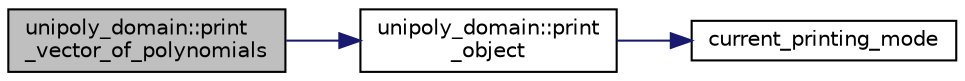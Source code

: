 digraph "unipoly_domain::print_vector_of_polynomials"
{
  edge [fontname="Helvetica",fontsize="10",labelfontname="Helvetica",labelfontsize="10"];
  node [fontname="Helvetica",fontsize="10",shape=record];
  rankdir="LR";
  Node614 [label="unipoly_domain::print\l_vector_of_polynomials",height=0.2,width=0.4,color="black", fillcolor="grey75", style="filled", fontcolor="black"];
  Node614 -> Node615 [color="midnightblue",fontsize="10",style="solid",fontname="Helvetica"];
  Node615 [label="unipoly_domain::print\l_object",height=0.2,width=0.4,color="black", fillcolor="white", style="filled",URL="$da/d3c/classunipoly__domain.html#ad73fd87ed54b67e1091ece74f80ff6d7"];
  Node615 -> Node616 [color="midnightblue",fontsize="10",style="solid",fontname="Helvetica"];
  Node616 [label="current_printing_mode",height=0.2,width=0.4,color="black", fillcolor="white", style="filled",URL="$d9/d60/discreta_8h.html#afcd81bfedce13a2f5f14361608e763f2"];
}
